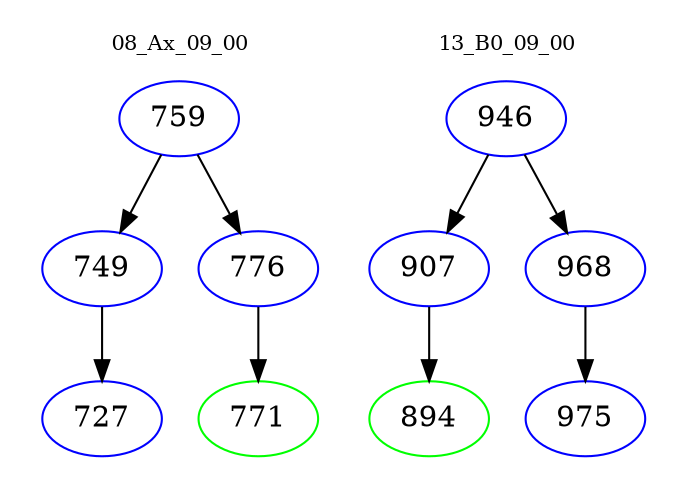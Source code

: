 digraph{
subgraph cluster_0 {
color = white
label = "08_Ax_09_00";
fontsize=10;
T0_759 [label="759", color="blue"]
T0_759 -> T0_749 [color="black"]
T0_749 [label="749", color="blue"]
T0_749 -> T0_727 [color="black"]
T0_727 [label="727", color="blue"]
T0_759 -> T0_776 [color="black"]
T0_776 [label="776", color="blue"]
T0_776 -> T0_771 [color="black"]
T0_771 [label="771", color="green"]
}
subgraph cluster_1 {
color = white
label = "13_B0_09_00";
fontsize=10;
T1_946 [label="946", color="blue"]
T1_946 -> T1_907 [color="black"]
T1_907 [label="907", color="blue"]
T1_907 -> T1_894 [color="black"]
T1_894 [label="894", color="green"]
T1_946 -> T1_968 [color="black"]
T1_968 [label="968", color="blue"]
T1_968 -> T1_975 [color="black"]
T1_975 [label="975", color="blue"]
}
}
